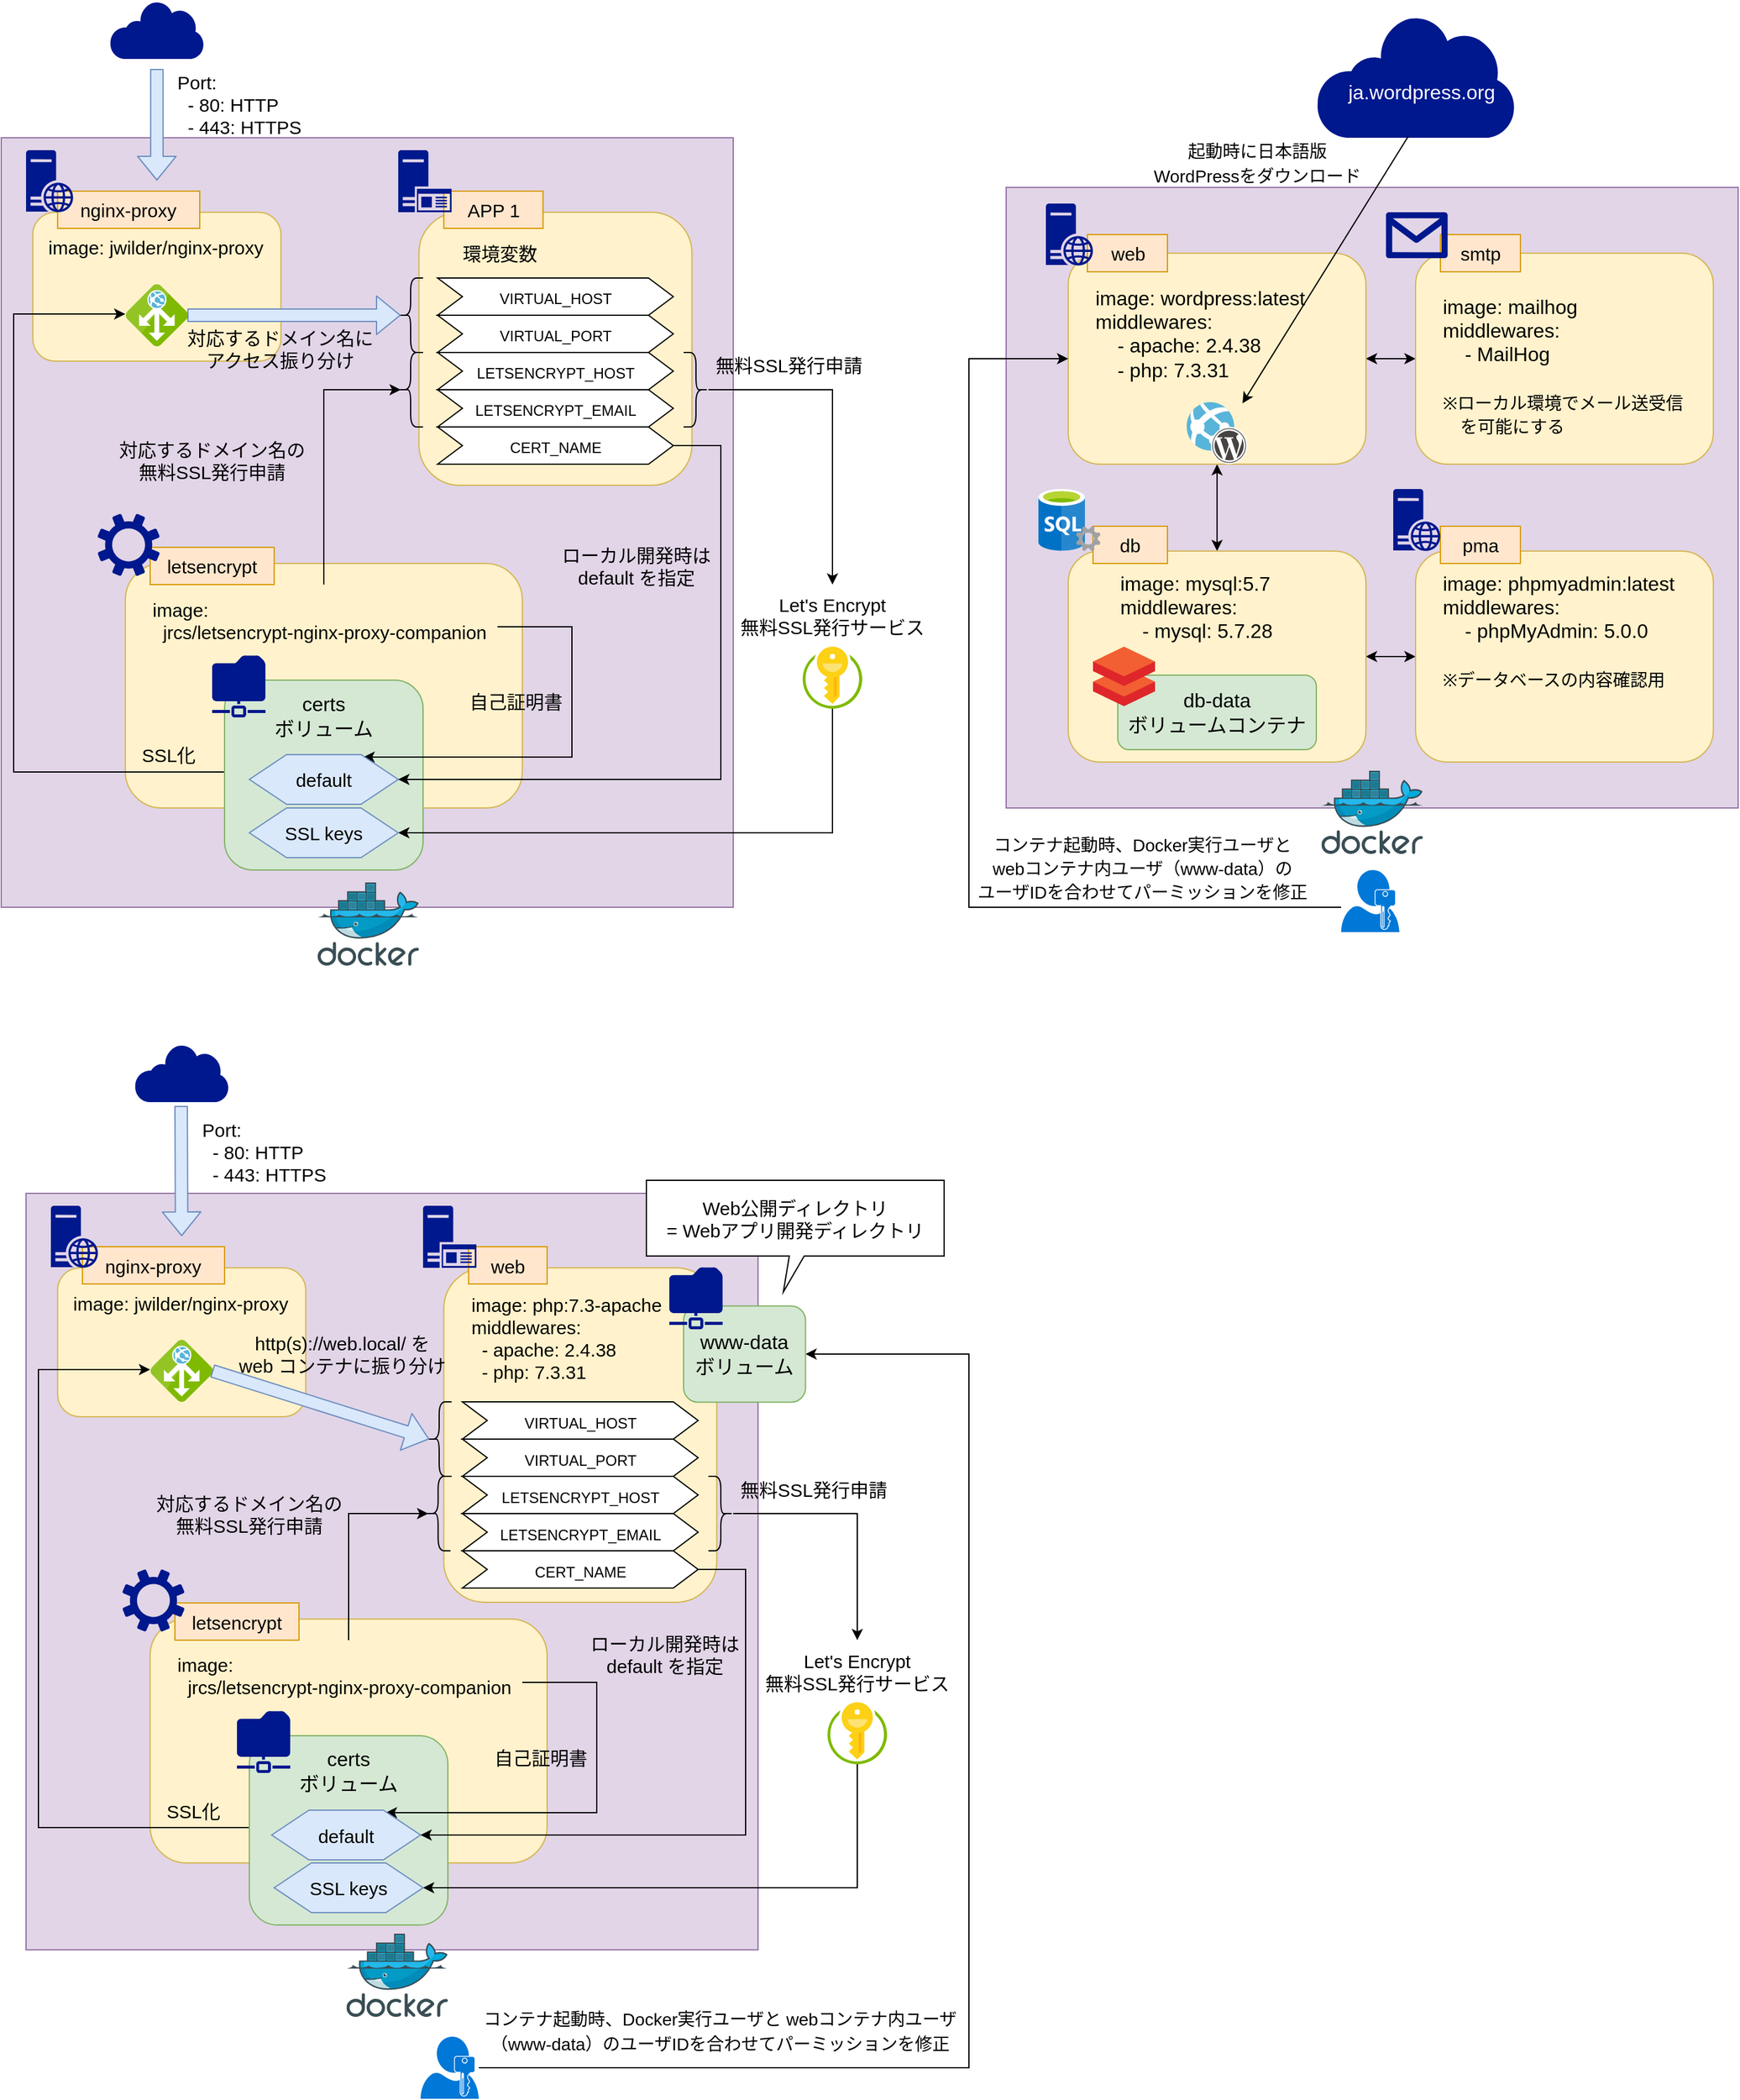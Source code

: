 <mxfile version="12.5.1" type="device"><diagram id="oYGP6UrtTsNAIgC16M4n" name="ページ1"><mxGraphModel dx="1408" dy="804" grid="1" gridSize="10" guides="1" tooltips="1" connect="1" arrows="1" fold="1" page="1" pageScale="1" pageWidth="1169" pageHeight="827" math="0" shadow="0"><root><mxCell id="0"/><mxCell id="1" parent="0"/><mxCell id="wK1j_AsNzxJEVWmwfFim-67" value="" style="rounded=0;whiteSpace=wrap;html=1;fontSize=15;align=center;fillColor=#e1d5e7;strokeColor=#9673a6;" parent="1" vertex="1"><mxGeometry x="830" y="180" width="590" height="500" as="geometry"/></mxCell><mxCell id="wK1j_AsNzxJEVWmwfFim-51" value="" style="aspect=fixed;pointerEvents=1;shadow=0;dashed=0;html=1;strokeColor=none;labelPosition=center;verticalLabelPosition=bottom;verticalAlign=top;align=center;fillColor=#00188D;shape=mxgraph.mscae.enterprise.internet;fontSize=15;" parent="1" vertex="1"><mxGeometry x="1080" y="40.7" width="160.16" height="99.3" as="geometry"/></mxCell><mxCell id="wK1j_AsNzxJEVWmwfFim-47" value="" style="rounded=0;whiteSpace=wrap;html=1;fontSize=15;align=center;fillColor=#e1d5e7;strokeColor=#9673a6;" parent="1" vertex="1"><mxGeometry x="20" y="140" width="590" height="620" as="geometry"/></mxCell><mxCell id="b4y2iu5C6TyIT8BFHeu6-1" style="edgeStyle=orthogonalEdgeStyle;rounded=0;orthogonalLoop=1;jettySize=auto;html=1;entryX=0.5;entryY=0;entryDx=0;entryDy=0;startArrow=classic;startFill=1;" parent="1" source="b4y2iu5C6TyIT8BFHeu6-3" target="b4y2iu5C6TyIT8BFHeu6-12" edge="1"><mxGeometry relative="1" as="geometry"/></mxCell><mxCell id="b4y2iu5C6TyIT8BFHeu6-2" style="edgeStyle=orthogonalEdgeStyle;rounded=0;orthogonalLoop=1;jettySize=auto;html=1;entryX=0;entryY=0.5;entryDx=0;entryDy=0;startArrow=classic;startFill=1;" parent="1" source="b4y2iu5C6TyIT8BFHeu6-3" target="b4y2iu5C6TyIT8BFHeu6-23" edge="1"><mxGeometry relative="1" as="geometry"/></mxCell><mxCell id="b4y2iu5C6TyIT8BFHeu6-3" value="" style="rounded=1;whiteSpace=wrap;html=1;fontSize=16;fillColor=#fff2cc;strokeColor=#d6b656;" parent="1" vertex="1"><mxGeometry x="880" y="233" width="240" height="170" as="geometry"/></mxCell><mxCell id="b4y2iu5C6TyIT8BFHeu6-4" value="image: wordpress:latest&lt;br&gt;middlewares:&lt;br&gt;&amp;nbsp; &amp;nbsp; - apache: 2.4.38&lt;br&gt;&amp;nbsp; &amp;nbsp; - php: 7.3.31&lt;br&gt;" style="text;html=1;strokeColor=none;fillColor=none;align=left;verticalAlign=top;whiteSpace=wrap;rounded=0;fontSize=16;" parent="1" vertex="1"><mxGeometry x="900" y="253" width="200" height="90" as="geometry"/></mxCell><mxCell id="b4y2iu5C6TyIT8BFHeu6-8" value="ja.wordpress.org" style="text;html=1;strokeColor=none;fillColor=none;align=center;verticalAlign=middle;whiteSpace=wrap;rounded=0;fontSize=16;fontColor=#FFFFFF;" parent="1" vertex="1"><mxGeometry x="1090" y="93" width="150" height="20" as="geometry"/></mxCell><mxCell id="b4y2iu5C6TyIT8BFHeu6-9" value="" style="endArrow=classic;html=1;fontSize=16;entryX=0.918;entryY=0.02;entryDx=0;entryDy=0;entryPerimeter=0;" parent="1" target="wK1j_AsNzxJEVWmwfFim-52" edge="1"><mxGeometry width="50" height="50" relative="1" as="geometry"><mxPoint x="1154" y="139" as="sourcePoint"/><mxPoint x="1040" y="343" as="targetPoint"/></mxGeometry></mxCell><mxCell id="b4y2iu5C6TyIT8BFHeu6-10" value="&lt;font style=&quot;font-size: 14px&quot;&gt;起動時に日本語版WordPressをダウンロード&lt;/font&gt;" style="text;html=1;strokeColor=none;fillColor=none;align=center;verticalAlign=middle;whiteSpace=wrap;rounded=0;fontSize=16;" parent="1" vertex="1"><mxGeometry x="945" y="140" width="175" height="40" as="geometry"/></mxCell><mxCell id="b4y2iu5C6TyIT8BFHeu6-11" style="edgeStyle=orthogonalEdgeStyle;rounded=0;orthogonalLoop=1;jettySize=auto;html=1;entryX=0;entryY=0.5;entryDx=0;entryDy=0;startArrow=classic;startFill=1;fontSize=16;" parent="1" source="b4y2iu5C6TyIT8BFHeu6-12" target="b4y2iu5C6TyIT8BFHeu6-16" edge="1"><mxGeometry relative="1" as="geometry"/></mxCell><mxCell id="b4y2iu5C6TyIT8BFHeu6-12" value="" style="rounded=1;whiteSpace=wrap;html=1;fontSize=16;fillColor=#fff2cc;strokeColor=#d6b656;" parent="1" vertex="1"><mxGeometry x="880" y="473" width="240" height="170" as="geometry"/></mxCell><mxCell id="b4y2iu5C6TyIT8BFHeu6-13" value="image: mysql:5.7&lt;br&gt;middlewares:&lt;br&gt;&amp;nbsp; &amp;nbsp; - mysql: 5.7.28" style="text;html=1;strokeColor=none;fillColor=none;align=left;verticalAlign=top;whiteSpace=wrap;rounded=0;fontSize=16;" parent="1" vertex="1"><mxGeometry x="920" y="483" width="160" height="90" as="geometry"/></mxCell><mxCell id="b4y2iu5C6TyIT8BFHeu6-14" value="db-data&lt;br&gt;ボリュームコンテナ" style="rounded=1;whiteSpace=wrap;html=1;fontSize=16;align=center;fillColor=#d5e8d4;strokeColor=#82b366;" parent="1" vertex="1"><mxGeometry x="920" y="573" width="160" height="60" as="geometry"/></mxCell><mxCell id="b4y2iu5C6TyIT8BFHeu6-16" value="" style="rounded=1;whiteSpace=wrap;html=1;fontSize=16;fillColor=#fff2cc;strokeColor=#d6b656;" parent="1" vertex="1"><mxGeometry x="1160" y="473" width="240" height="170" as="geometry"/></mxCell><mxCell id="b4y2iu5C6TyIT8BFHeu6-17" value="image: phpmyadmin:latest&lt;br&gt;middlewares:&lt;br&gt;&amp;nbsp; &amp;nbsp; - phpMyAdmin: 5.0.0&lt;br&gt;&lt;br&gt;&lt;font style=&quot;font-size: 14px&quot;&gt;※データベースの内容確認用&lt;/font&gt;" style="text;html=1;strokeColor=none;fillColor=none;align=left;verticalAlign=top;whiteSpace=wrap;rounded=0;fontSize=16;" parent="1" vertex="1"><mxGeometry x="1180" y="483" width="200" height="110" as="geometry"/></mxCell><mxCell id="b4y2iu5C6TyIT8BFHeu6-22" value="&lt;span style=&quot;font-size: 14px&quot;&gt;コンテナ起動時、Docker実行ユーザと&lt;br&gt;webコンテナ内ユーザ（www-data）の&lt;br&gt;ユーザIDを合わせてパーミッションを修正&lt;br&gt;&lt;/span&gt;" style="text;html=1;strokeColor=none;fillColor=none;align=center;verticalAlign=middle;whiteSpace=wrap;rounded=0;fontSize=16;" parent="1" vertex="1"><mxGeometry x="800" y="693" width="280" height="70" as="geometry"/></mxCell><mxCell id="b4y2iu5C6TyIT8BFHeu6-23" value="" style="rounded=1;whiteSpace=wrap;html=1;fontSize=16;fillColor=#fff2cc;strokeColor=#d6b656;" parent="1" vertex="1"><mxGeometry x="1160" y="233" width="240" height="170" as="geometry"/></mxCell><mxCell id="b4y2iu5C6TyIT8BFHeu6-24" value="image: mailhog&lt;br&gt;middlewares:&lt;br&gt;&amp;nbsp; &amp;nbsp; - MailHog&lt;br&gt;&lt;br&gt;&lt;font style=&quot;font-size: 14px&quot;&gt;※ローカル環境でメール送受信&lt;br&gt;　を可能にする&lt;/font&gt;" style="text;html=1;strokeColor=none;fillColor=none;align=left;verticalAlign=top;whiteSpace=wrap;rounded=0;fontSize=16;" parent="1" vertex="1"><mxGeometry x="1180" y="260" width="200" height="133" as="geometry"/></mxCell><mxCell id="wK1j_AsNzxJEVWmwfFim-2" value="" style="rounded=1;whiteSpace=wrap;html=1;fontSize=16;fillColor=#fff2cc;strokeColor=#d6b656;" parent="1" vertex="1"><mxGeometry x="119.99" y="483" width="320" height="197" as="geometry"/></mxCell><mxCell id="wK1j_AsNzxJEVWmwfFim-3" value="" style="rounded=1;whiteSpace=wrap;html=1;fontSize=16;fillColor=#fff2cc;strokeColor=#d6b656;" parent="1" vertex="1"><mxGeometry x="45.44" y="200" width="200" height="120" as="geometry"/></mxCell><mxCell id="wK1j_AsNzxJEVWmwfFim-4" value="" style="aspect=fixed;html=1;points=[];align=center;image;fontSize=12;image=img/lib/mscae/Docker.svg;" parent="1" vertex="1"><mxGeometry x="275" y="740" width="81.71" height="67" as="geometry"/></mxCell><mxCell id="wK1j_AsNzxJEVWmwfFim-18" style="edgeStyle=orthogonalEdgeStyle;rounded=0;orthogonalLoop=1;jettySize=auto;html=1;exitX=0;exitY=0.5;exitDx=0;exitDy=0;entryX=-0.009;entryY=0.48;entryDx=0;entryDy=0;entryPerimeter=0;fontSize=15;" parent="1" source="wK1j_AsNzxJEVWmwfFim-5" target="wK1j_AsNzxJEVWmwfFim-17" edge="1"><mxGeometry relative="1" as="geometry"><Array as="points"><mxPoint x="200" y="651"/><mxPoint x="30" y="651"/><mxPoint x="30" y="282"/></Array></mxGeometry></mxCell><mxCell id="wK1j_AsNzxJEVWmwfFim-5" value="" style="rounded=1;whiteSpace=wrap;html=1;fontSize=16;align=center;fillColor=#d5e8d4;strokeColor=#82b366;" parent="1" vertex="1"><mxGeometry x="200" y="577" width="160" height="153" as="geometry"/></mxCell><mxCell id="wK1j_AsNzxJEVWmwfFim-13" style="edgeStyle=orthogonalEdgeStyle;rounded=0;orthogonalLoop=1;jettySize=auto;html=1;fontSize=15;entryX=0.767;entryY=0.05;entryDx=0;entryDy=0;entryPerimeter=0;" parent="1" source="wK1j_AsNzxJEVWmwfFim-6" target="wK1j_AsNzxJEVWmwfFim-11" edge="1"><mxGeometry relative="1" as="geometry"><Array as="points"><mxPoint x="480" y="534"/><mxPoint x="480" y="639"/></Array></mxGeometry></mxCell><mxCell id="wK1j_AsNzxJEVWmwfFim-37" style="edgeStyle=orthogonalEdgeStyle;rounded=0;orthogonalLoop=1;jettySize=auto;html=1;entryX=0.1;entryY=0.5;entryDx=0;entryDy=0;entryPerimeter=0;fontSize=15;" parent="1" source="wK1j_AsNzxJEVWmwfFim-6" target="wK1j_AsNzxJEVWmwfFim-36" edge="1"><mxGeometry relative="1" as="geometry"><Array as="points"><mxPoint x="280" y="343"/></Array></mxGeometry></mxCell><mxCell id="wK1j_AsNzxJEVWmwfFim-6" value="image:&lt;br&gt;&amp;nbsp; jrcs/letsencrypt-nginx-proxy-companion" style="text;html=1;strokeColor=none;fillColor=none;align=left;verticalAlign=middle;whiteSpace=wrap;rounded=0;fontSize=15;" parent="1" vertex="1"><mxGeometry x="140" y="500" width="280" height="57" as="geometry"/></mxCell><mxCell id="wK1j_AsNzxJEVWmwfFim-7" value="" style="aspect=fixed;pointerEvents=1;shadow=0;dashed=0;html=1;strokeColor=none;labelPosition=center;verticalLabelPosition=bottom;verticalAlign=top;align=center;fillColor=#00188D;shape=mxgraph.mscae.enterprise.shared_folder;fontSize=15;" parent="1" vertex="1"><mxGeometry x="190" y="557" width="43" height="50" as="geometry"/></mxCell><mxCell id="wK1j_AsNzxJEVWmwfFim-8" value="letsencrypt" style="rounded=0;whiteSpace=wrap;html=1;fontSize=15;align=center;fillColor=#ffe6cc;strokeColor=#d79b00;" parent="1" vertex="1"><mxGeometry x="140" y="470" width="100" height="30" as="geometry"/></mxCell><mxCell id="wK1j_AsNzxJEVWmwfFim-45" style="edgeStyle=orthogonalEdgeStyle;rounded=0;orthogonalLoop=1;jettySize=auto;html=1;entryX=1;entryY=0.5;entryDx=0;entryDy=0;fontSize=15;" parent="1" source="wK1j_AsNzxJEVWmwfFim-9" target="wK1j_AsNzxJEVWmwfFim-12" edge="1"><mxGeometry relative="1" as="geometry"><Array as="points"><mxPoint x="690" y="700"/></Array></mxGeometry></mxCell><mxCell id="wK1j_AsNzxJEVWmwfFim-9" value="" style="aspect=fixed;html=1;points=[];align=center;image;fontSize=12;image=img/lib/mscae/Key_Vaults.svg;" parent="1" vertex="1"><mxGeometry x="666" y="550" width="48" height="50" as="geometry"/></mxCell><mxCell id="wK1j_AsNzxJEVWmwfFim-10" value="&lt;span style=&quot;font-size: 16px&quot;&gt;certs&lt;/span&gt;&lt;br style=&quot;font-size: 16px&quot;&gt;&lt;span style=&quot;font-size: 16px&quot;&gt;ボリューム&lt;/span&gt;" style="text;html=1;strokeColor=none;fillColor=none;align=center;verticalAlign=middle;whiteSpace=wrap;rounded=0;fontSize=15;" parent="1" vertex="1"><mxGeometry x="235" y="584" width="90" height="43" as="geometry"/></mxCell><mxCell id="wK1j_AsNzxJEVWmwfFim-11" value="default" style="shape=hexagon;perimeter=hexagonPerimeter2;whiteSpace=wrap;html=1;fontSize=15;align=center;fillColor=#dae8fc;strokeColor=#6c8ebf;" parent="1" vertex="1"><mxGeometry x="219.99" y="637" width="120" height="40" as="geometry"/></mxCell><mxCell id="wK1j_AsNzxJEVWmwfFim-12" value="SSL keys" style="shape=hexagon;perimeter=hexagonPerimeter2;whiteSpace=wrap;html=1;fontSize=15;align=center;fillColor=#dae8fc;strokeColor=#6c8ebf;" parent="1" vertex="1"><mxGeometry x="219.99" y="680" width="120" height="40" as="geometry"/></mxCell><mxCell id="wK1j_AsNzxJEVWmwfFim-14" value="自己証明書" style="text;html=1;strokeColor=none;fillColor=none;align=center;verticalAlign=middle;whiteSpace=wrap;rounded=0;fontSize=15;" parent="1" vertex="1"><mxGeometry x="390" y="584" width="90" height="20" as="geometry"/></mxCell><mxCell id="wK1j_AsNzxJEVWmwfFim-15" value="nginx-proxy" style="rounded=0;whiteSpace=wrap;html=1;fontSize=15;align=center;fillColor=#ffe6cc;strokeColor=#d79b00;" parent="1" vertex="1"><mxGeometry x="65.44" y="183" width="114.56" height="30" as="geometry"/></mxCell><mxCell id="wK1j_AsNzxJEVWmwfFim-16" value="image: jwilder/nginx-proxy" style="text;html=1;strokeColor=none;fillColor=none;align=left;verticalAlign=middle;whiteSpace=wrap;rounded=0;fontSize=15;" parent="1" vertex="1"><mxGeometry x="55.87" y="213" width="179.14" height="30" as="geometry"/></mxCell><mxCell id="wK1j_AsNzxJEVWmwfFim-17" value="" style="aspect=fixed;html=1;points=[];align=center;image;fontSize=12;image=img/lib/mscae/Application_Gateway.svg;" parent="1" vertex="1"><mxGeometry x="120.44" y="258" width="50" height="50" as="geometry"/></mxCell><mxCell id="wK1j_AsNzxJEVWmwfFim-19" value="SSL化" style="text;html=1;strokeColor=none;fillColor=none;align=center;verticalAlign=middle;whiteSpace=wrap;rounded=0;fontSize=15;" parent="1" vertex="1"><mxGeometry x="120.44" y="627" width="70.01" height="20" as="geometry"/></mxCell><mxCell id="wK1j_AsNzxJEVWmwfFim-20" value="" style="aspect=fixed;pointerEvents=1;shadow=0;dashed=0;html=1;strokeColor=none;labelPosition=center;verticalLabelPosition=bottom;verticalAlign=top;align=center;fillColor=#00188D;shape=mxgraph.mscae.enterprise.internet;fontSize=15;" parent="1" vertex="1"><mxGeometry x="107.54" y="29.5" width="75.81" height="47" as="geometry"/></mxCell><mxCell id="wK1j_AsNzxJEVWmwfFim-22" value="" style="shape=flexArrow;endArrow=classic;html=1;fontSize=15;fillColor=#dae8fc;strokeColor=#6c8ebf;" parent="1" edge="1"><mxGeometry width="50" height="50" relative="1" as="geometry"><mxPoint x="145.43" y="84.5" as="sourcePoint"/><mxPoint x="145.43" y="174.5" as="targetPoint"/></mxGeometry></mxCell><mxCell id="wK1j_AsNzxJEVWmwfFim-23" value="&lt;div&gt;&lt;span&gt;Port:&lt;/span&gt;&lt;/div&gt;&lt;div&gt;&lt;span&gt;&amp;nbsp; - 80: HTTP&lt;/span&gt;&lt;/div&gt;&lt;div&gt;&lt;span&gt;&amp;nbsp; - 443: HTTPS&lt;/span&gt;&lt;/div&gt;" style="text;html=1;strokeColor=none;fillColor=none;align=left;verticalAlign=middle;whiteSpace=wrap;rounded=0;fontSize=15;" parent="1" vertex="1"><mxGeometry x="160.44" y="83" width="120" height="60" as="geometry"/></mxCell><mxCell id="wK1j_AsNzxJEVWmwfFim-24" value="" style="rounded=1;whiteSpace=wrap;html=1;fontSize=16;fillColor=#fff2cc;strokeColor=#d6b656;" parent="1" vertex="1"><mxGeometry x="356.71" y="200" width="220.01" height="220" as="geometry"/></mxCell><mxCell id="wK1j_AsNzxJEVWmwfFim-25" value="APP 1" style="rounded=0;whiteSpace=wrap;html=1;fontSize=15;align=center;fillColor=#ffe6cc;strokeColor=#d79b00;" parent="1" vertex="1"><mxGeometry x="376.71" y="183" width="80" height="30" as="geometry"/></mxCell><mxCell id="wK1j_AsNzxJEVWmwfFim-27" value="&lt;font style=&quot;font-size: 12px&quot;&gt;VIRTUAL_HOST&lt;/font&gt;" style="shape=step;perimeter=stepPerimeter;whiteSpace=wrap;html=1;fixedSize=1;fontSize=15;align=center;" parent="1" vertex="1"><mxGeometry x="371.72" y="253" width="190" height="30" as="geometry"/></mxCell><mxCell id="wK1j_AsNzxJEVWmwfFim-28" value="&lt;font style=&quot;font-size: 12px&quot;&gt;VIRTUAL_PORT&lt;/font&gt;" style="shape=step;perimeter=stepPerimeter;whiteSpace=wrap;html=1;fixedSize=1;fontSize=15;align=center;" parent="1" vertex="1"><mxGeometry x="371.72" y="283" width="190" height="30" as="geometry"/></mxCell><mxCell id="wK1j_AsNzxJEVWmwfFim-29" value="&lt;font style=&quot;font-size: 12px&quot;&gt;LETSENCRYPT_HOST&lt;/font&gt;" style="shape=step;perimeter=stepPerimeter;whiteSpace=wrap;html=1;fixedSize=1;fontSize=15;align=center;" parent="1" vertex="1"><mxGeometry x="371.72" y="313" width="190" height="30" as="geometry"/></mxCell><mxCell id="wK1j_AsNzxJEVWmwfFim-30" value="&lt;font style=&quot;font-size: 12px&quot;&gt;LETSENCRYPT_EMAIL&lt;/font&gt;" style="shape=step;perimeter=stepPerimeter;whiteSpace=wrap;html=1;fixedSize=1;fontSize=15;align=center;" parent="1" vertex="1"><mxGeometry x="371.72" y="343" width="190" height="30" as="geometry"/></mxCell><mxCell id="wK1j_AsNzxJEVWmwfFim-43" style="edgeStyle=orthogonalEdgeStyle;rounded=0;orthogonalLoop=1;jettySize=auto;html=1;fontSize=15;entryX=1;entryY=0.5;entryDx=0;entryDy=0;" parent="1" source="wK1j_AsNzxJEVWmwfFim-31" target="wK1j_AsNzxJEVWmwfFim-11" edge="1"><mxGeometry relative="1" as="geometry"><mxPoint x="311" y="680" as="targetPoint"/><Array as="points"><mxPoint x="600" y="388"/><mxPoint x="600" y="657"/></Array></mxGeometry></mxCell><mxCell id="wK1j_AsNzxJEVWmwfFim-31" value="&lt;font style=&quot;font-size: 12px&quot;&gt;CERT_NAME&lt;/font&gt;" style="shape=step;perimeter=stepPerimeter;whiteSpace=wrap;html=1;fixedSize=1;fontSize=15;align=center;" parent="1" vertex="1"><mxGeometry x="371.72" y="373" width="190" height="30" as="geometry"/></mxCell><mxCell id="wK1j_AsNzxJEVWmwfFim-32" value="環境変数" style="text;html=1;strokeColor=none;fillColor=none;align=center;verticalAlign=middle;whiteSpace=wrap;rounded=0;fontSize=15;" parent="1" vertex="1"><mxGeometry x="376.71" y="223" width="90" height="20" as="geometry"/></mxCell><mxCell id="wK1j_AsNzxJEVWmwfFim-33" value="" style="shape=curlyBracket;whiteSpace=wrap;html=1;rounded=1;fontSize=15;align=left;" parent="1" vertex="1"><mxGeometry x="340" y="253" width="20" height="60" as="geometry"/></mxCell><mxCell id="wK1j_AsNzxJEVWmwfFim-35" value="対応するドメイン名にアクセス振り分け" style="text;html=1;strokeColor=none;fillColor=none;align=center;verticalAlign=middle;whiteSpace=wrap;rounded=0;fontSize=15;" parent="1" vertex="1"><mxGeometry x="165.44" y="290" width="160.01" height="40" as="geometry"/></mxCell><mxCell id="wK1j_AsNzxJEVWmwfFim-36" value="" style="shape=curlyBracket;whiteSpace=wrap;html=1;rounded=1;fontSize=15;align=left;" parent="1" vertex="1"><mxGeometry x="340" y="313" width="20" height="60" as="geometry"/></mxCell><mxCell id="wK1j_AsNzxJEVWmwfFim-39" value="対応するドメイン名の&lt;br&gt;無料SSL発行申請" style="text;html=1;strokeColor=none;fillColor=none;align=center;verticalAlign=middle;whiteSpace=wrap;rounded=0;fontSize=15;" parent="1" vertex="1"><mxGeometry x="110.0" y="380" width="160.01" height="40" as="geometry"/></mxCell><mxCell id="wK1j_AsNzxJEVWmwfFim-40" value="Let's Encrypt&lt;br&gt;無料SSL発行サービス" style="text;html=1;strokeColor=none;fillColor=none;align=center;verticalAlign=middle;whiteSpace=wrap;rounded=0;fontSize=15;" parent="1" vertex="1"><mxGeometry x="610" y="500" width="160" height="50" as="geometry"/></mxCell><mxCell id="wK1j_AsNzxJEVWmwfFim-42" style="edgeStyle=orthogonalEdgeStyle;rounded=0;orthogonalLoop=1;jettySize=auto;html=1;entryX=0.5;entryY=0;entryDx=0;entryDy=0;fontSize=15;" parent="1" source="wK1j_AsNzxJEVWmwfFim-41" target="wK1j_AsNzxJEVWmwfFim-40" edge="1"><mxGeometry relative="1" as="geometry"/></mxCell><mxCell id="wK1j_AsNzxJEVWmwfFim-41" value="" style="shape=curlyBracket;whiteSpace=wrap;html=1;rounded=1;fontSize=15;align=left;flipV=1;flipH=1;" parent="1" vertex="1"><mxGeometry x="570" y="313" width="20" height="60" as="geometry"/></mxCell><mxCell id="wK1j_AsNzxJEVWmwfFim-44" value="ローカル開発時は default を指定" style="text;html=1;strokeColor=none;fillColor=none;align=center;verticalAlign=middle;whiteSpace=wrap;rounded=0;fontSize=15;" parent="1" vertex="1"><mxGeometry x="466.71" y="443" width="130" height="83" as="geometry"/></mxCell><mxCell id="wK1j_AsNzxJEVWmwfFim-46" value="無料SSL発行申請" style="text;html=1;strokeColor=none;fillColor=none;align=center;verticalAlign=middle;whiteSpace=wrap;rounded=0;fontSize=15;" parent="1" vertex="1"><mxGeometry x="590" y="303" width="130" height="40" as="geometry"/></mxCell><mxCell id="wK1j_AsNzxJEVWmwfFim-49" value="" style="shape=flexArrow;endArrow=classic;html=1;fontSize=15;fillColor=#dae8fc;strokeColor=#6c8ebf;entryX=0.1;entryY=0.5;entryDx=0;entryDy=0;entryPerimeter=0;" parent="1" target="wK1j_AsNzxJEVWmwfFim-33" edge="1"><mxGeometry width="50" height="50" relative="1" as="geometry"><mxPoint x="170" y="283" as="sourcePoint"/><mxPoint x="211.0" y="373" as="targetPoint"/></mxGeometry></mxCell><mxCell id="wK1j_AsNzxJEVWmwfFim-50" value="" style="aspect=fixed;html=1;points=[];align=center;image;fontSize=12;image=img/lib/mscae/Databricks.svg;" parent="1" vertex="1"><mxGeometry x="900" y="550" width="50" height="48" as="geometry"/></mxCell><mxCell id="wK1j_AsNzxJEVWmwfFim-52" value="" style="aspect=fixed;html=1;points=[];align=center;image;fontSize=12;image=img/lib/mscae/WebAppWordPress.svg;" parent="1" vertex="1"><mxGeometry x="975.5" y="353" width="49" height="50" as="geometry"/></mxCell><mxCell id="wK1j_AsNzxJEVWmwfFim-54" value="web" style="rounded=0;whiteSpace=wrap;html=1;fontSize=15;align=center;fillColor=#ffe6cc;strokeColor=#d79b00;" parent="1" vertex="1"><mxGeometry x="895.5" y="218" width="64.5" height="30" as="geometry"/></mxCell><mxCell id="wK1j_AsNzxJEVWmwfFim-53" value="" style="aspect=fixed;pointerEvents=1;shadow=0;dashed=0;html=1;strokeColor=none;labelPosition=center;verticalLabelPosition=bottom;verticalAlign=top;align=center;fillColor=#00188D;shape=mxgraph.mscae.enterprise.web_server;fontSize=15;fontColor=#FFFFFF;" parent="1" vertex="1"><mxGeometry x="862" y="193" width="38" height="50" as="geometry"/></mxCell><mxCell id="wK1j_AsNzxJEVWmwfFim-56" value="" style="aspect=fixed;pointerEvents=1;shadow=0;dashed=0;html=1;strokeColor=none;labelPosition=center;verticalLabelPosition=bottom;verticalAlign=top;align=center;fillColor=#00188D;shape=mxgraph.mscae.enterprise.web_server;fontSize=15;fontColor=#FFFFFF;" parent="1" vertex="1"><mxGeometry x="40" y="150" width="38" height="50" as="geometry"/></mxCell><mxCell id="wK1j_AsNzxJEVWmwfFim-58" value="db" style="rounded=0;whiteSpace=wrap;html=1;fontSize=15;align=center;fillColor=#ffe6cc;strokeColor=#d79b00;" parent="1" vertex="1"><mxGeometry x="900" y="453" width="60" height="30" as="geometry"/></mxCell><mxCell id="wK1j_AsNzxJEVWmwfFim-59" value="pma" style="rounded=0;whiteSpace=wrap;html=1;fontSize=15;align=center;fillColor=#ffe6cc;strokeColor=#d79b00;" parent="1" vertex="1"><mxGeometry x="1180" y="453" width="64.5" height="30" as="geometry"/></mxCell><mxCell id="wK1j_AsNzxJEVWmwfFim-60" value="" style="aspect=fixed;pointerEvents=1;shadow=0;dashed=0;html=1;strokeColor=none;labelPosition=center;verticalLabelPosition=bottom;verticalAlign=top;align=center;fillColor=#00188D;shape=mxgraph.mscae.enterprise.web_server;fontSize=15;fontColor=#FFFFFF;" parent="1" vertex="1"><mxGeometry x="1142" y="423" width="38" height="50" as="geometry"/></mxCell><mxCell id="wK1j_AsNzxJEVWmwfFim-62" value="" style="aspect=fixed;pointerEvents=1;shadow=0;dashed=0;html=1;strokeColor=none;labelPosition=center;verticalLabelPosition=bottom;verticalAlign=top;align=center;fillColor=#00188D;shape=mxgraph.mscae.enterprise.settings;fontSize=15;fontColor=#FFFFFF;" parent="1" vertex="1"><mxGeometry x="97.72" y="443" width="50" height="50" as="geometry"/></mxCell><mxCell id="wK1j_AsNzxJEVWmwfFim-63" value="smtp" style="rounded=0;whiteSpace=wrap;html=1;fontSize=15;align=center;fillColor=#ffe6cc;strokeColor=#d79b00;" parent="1" vertex="1"><mxGeometry x="1180" y="218" width="64.5" height="30" as="geometry"/></mxCell><mxCell id="wK1j_AsNzxJEVWmwfFim-64" value="" style="aspect=fixed;pointerEvents=1;shadow=0;dashed=0;html=1;strokeColor=none;labelPosition=center;verticalLabelPosition=bottom;verticalAlign=top;align=center;fillColor=#00188D;shape=mxgraph.mscae.enterprise.application_server2;fontSize=15;fontColor=#FFFFFF;" parent="1" vertex="1"><mxGeometry x="339.99" y="150" width="43" height="50" as="geometry"/></mxCell><mxCell id="wK1j_AsNzxJEVWmwfFim-65" value="" style="aspect=fixed;html=1;points=[];align=center;image;fontSize=12;image=img/lib/mscae/SQL_Servers.svg;" parent="1" vertex="1"><mxGeometry x="856" y="423" width="50" height="50" as="geometry"/></mxCell><mxCell id="wK1j_AsNzxJEVWmwfFim-66" value="" style="aspect=fixed;pointerEvents=1;shadow=0;dashed=0;html=1;strokeColor=none;labelPosition=center;verticalLabelPosition=bottom;verticalAlign=top;align=center;fillColor=#00188D;shape=mxgraph.azure.message2;fontSize=15;fontColor=#FFFFFF;" parent="1" vertex="1"><mxGeometry x="1136" y="200" width="50" height="37" as="geometry"/></mxCell><mxCell id="wK1j_AsNzxJEVWmwfFim-68" value="" style="aspect=fixed;html=1;points=[];align=center;image;fontSize=12;image=img/lib/mscae/Docker.svg;" parent="1" vertex="1"><mxGeometry x="1084.14" y="650" width="81.71" height="67" as="geometry"/></mxCell><mxCell id="wK1j_AsNzxJEVWmwfFim-70" style="edgeStyle=orthogonalEdgeStyle;rounded=0;orthogonalLoop=1;jettySize=auto;html=1;entryX=0;entryY=0.5;entryDx=0;entryDy=0;fontSize=15;fontColor=#FFFFFF;" parent="1" source="wK1j_AsNzxJEVWmwfFim-69" target="b4y2iu5C6TyIT8BFHeu6-3" edge="1"><mxGeometry relative="1" as="geometry"><Array as="points"><mxPoint x="800" y="760"/><mxPoint x="800" y="318"/></Array></mxGeometry></mxCell><mxCell id="wK1j_AsNzxJEVWmwfFim-69" value="" style="aspect=fixed;pointerEvents=1;shadow=0;dashed=0;html=1;strokeColor=none;labelPosition=center;verticalLabelPosition=bottom;verticalAlign=top;align=center;shape=mxgraph.mscae.enterprise.user_permissions;fillColor=#0078D7;fontSize=15;fontColor=#FFFFFF;" parent="1" vertex="1"><mxGeometry x="1100" y="730" width="47" height="50" as="geometry"/></mxCell><mxCell id="gvx1_nJ1AQDl6GHn_QgL-1" value="" style="rounded=0;whiteSpace=wrap;html=1;fontSize=15;align=center;fillColor=#e1d5e7;strokeColor=#9673a6;" parent="1" vertex="1"><mxGeometry x="40" y="990.5" width="590" height="609.5" as="geometry"/></mxCell><mxCell id="gvx1_nJ1AQDl6GHn_QgL-2" value="" style="rounded=1;whiteSpace=wrap;html=1;fontSize=16;fillColor=#fff2cc;strokeColor=#d6b656;" parent="1" vertex="1"><mxGeometry x="139.99" y="1333.5" width="320" height="196.5" as="geometry"/></mxCell><mxCell id="gvx1_nJ1AQDl6GHn_QgL-3" value="" style="rounded=1;whiteSpace=wrap;html=1;fontSize=16;fillColor=#fff2cc;strokeColor=#d6b656;" parent="1" vertex="1"><mxGeometry x="65.44" y="1050.5" width="200" height="120" as="geometry"/></mxCell><mxCell id="gvx1_nJ1AQDl6GHn_QgL-4" value="" style="aspect=fixed;html=1;points=[];align=center;image;fontSize=12;image=img/lib/mscae/Docker.svg;" parent="1" vertex="1"><mxGeometry x="298.29" y="1587" width="81.71" height="67" as="geometry"/></mxCell><mxCell id="gvx1_nJ1AQDl6GHn_QgL-5" style="edgeStyle=orthogonalEdgeStyle;rounded=0;orthogonalLoop=1;jettySize=auto;html=1;exitX=0;exitY=0.5;exitDx=0;exitDy=0;entryX=-0.009;entryY=0.48;entryDx=0;entryDy=0;entryPerimeter=0;fontSize=15;" parent="1" source="gvx1_nJ1AQDl6GHn_QgL-6" target="gvx1_nJ1AQDl6GHn_QgL-20" edge="1"><mxGeometry relative="1" as="geometry"><Array as="points"><mxPoint x="220" y="1501.5"/><mxPoint x="50" y="1501.5"/><mxPoint x="50" y="1132.5"/></Array></mxGeometry></mxCell><mxCell id="gvx1_nJ1AQDl6GHn_QgL-6" value="" style="rounded=1;whiteSpace=wrap;html=1;fontSize=16;align=center;fillColor=#d5e8d4;strokeColor=#82b366;" parent="1" vertex="1"><mxGeometry x="220" y="1427.5" width="160" height="152.5" as="geometry"/></mxCell><mxCell id="gvx1_nJ1AQDl6GHn_QgL-7" style="edgeStyle=orthogonalEdgeStyle;rounded=0;orthogonalLoop=1;jettySize=auto;html=1;fontSize=15;entryX=0.767;entryY=0.05;entryDx=0;entryDy=0;entryPerimeter=0;" parent="1" source="gvx1_nJ1AQDl6GHn_QgL-9" target="gvx1_nJ1AQDl6GHn_QgL-15" edge="1"><mxGeometry relative="1" as="geometry"><Array as="points"><mxPoint x="500" y="1384.5"/><mxPoint x="500" y="1489.5"/></Array></mxGeometry></mxCell><mxCell id="gvx1_nJ1AQDl6GHn_QgL-8" style="edgeStyle=orthogonalEdgeStyle;rounded=0;orthogonalLoop=1;jettySize=auto;html=1;entryX=0.1;entryY=0.5;entryDx=0;entryDy=0;entryPerimeter=0;fontSize=15;" parent="1" source="gvx1_nJ1AQDl6GHn_QgL-9" target="gvx1_nJ1AQDl6GHn_QgL-36" edge="1"><mxGeometry relative="1" as="geometry"><Array as="points"><mxPoint x="300" y="1249"/></Array></mxGeometry></mxCell><mxCell id="gvx1_nJ1AQDl6GHn_QgL-9" value="image:&lt;br&gt;&amp;nbsp; jrcs/letsencrypt-nginx-proxy-companion" style="text;html=1;strokeColor=none;fillColor=none;align=left;verticalAlign=middle;whiteSpace=wrap;rounded=0;fontSize=15;" parent="1" vertex="1"><mxGeometry x="160" y="1350.5" width="280" height="57" as="geometry"/></mxCell><mxCell id="gvx1_nJ1AQDl6GHn_QgL-10" value="" style="aspect=fixed;pointerEvents=1;shadow=0;dashed=0;html=1;strokeColor=none;labelPosition=center;verticalLabelPosition=bottom;verticalAlign=top;align=center;fillColor=#00188D;shape=mxgraph.mscae.enterprise.shared_folder;fontSize=15;" parent="1" vertex="1"><mxGeometry x="210" y="1407.5" width="43" height="50" as="geometry"/></mxCell><mxCell id="gvx1_nJ1AQDl6GHn_QgL-11" value="letsencrypt" style="rounded=0;whiteSpace=wrap;html=1;fontSize=15;align=center;fillColor=#ffe6cc;strokeColor=#d79b00;" parent="1" vertex="1"><mxGeometry x="160" y="1320.5" width="100" height="30" as="geometry"/></mxCell><mxCell id="gvx1_nJ1AQDl6GHn_QgL-12" style="edgeStyle=orthogonalEdgeStyle;rounded=0;orthogonalLoop=1;jettySize=auto;html=1;entryX=1;entryY=0.5;entryDx=0;entryDy=0;fontSize=15;" parent="1" source="gvx1_nJ1AQDl6GHn_QgL-13" target="gvx1_nJ1AQDl6GHn_QgL-16" edge="1"><mxGeometry relative="1" as="geometry"><Array as="points"><mxPoint x="710" y="1550"/></Array></mxGeometry></mxCell><mxCell id="gvx1_nJ1AQDl6GHn_QgL-13" value="" style="aspect=fixed;html=1;points=[];align=center;image;fontSize=12;image=img/lib/mscae/Key_Vaults.svg;" parent="1" vertex="1"><mxGeometry x="686" y="1400.5" width="48" height="50" as="geometry"/></mxCell><mxCell id="gvx1_nJ1AQDl6GHn_QgL-14" value="&lt;span style=&quot;font-size: 16px&quot;&gt;certs&lt;/span&gt;&lt;br style=&quot;font-size: 16px&quot;&gt;&lt;span style=&quot;font-size: 16px&quot;&gt;ボリューム&lt;/span&gt;" style="text;html=1;strokeColor=none;fillColor=none;align=center;verticalAlign=middle;whiteSpace=wrap;rounded=0;fontSize=15;" parent="1" vertex="1"><mxGeometry x="255" y="1434.5" width="90" height="43" as="geometry"/></mxCell><mxCell id="gvx1_nJ1AQDl6GHn_QgL-15" value="default" style="shape=hexagon;perimeter=hexagonPerimeter2;whiteSpace=wrap;html=1;fontSize=15;align=center;fillColor=#dae8fc;strokeColor=#6c8ebf;" parent="1" vertex="1"><mxGeometry x="237.99" y="1487.5" width="120" height="40" as="geometry"/></mxCell><mxCell id="gvx1_nJ1AQDl6GHn_QgL-16" value="SSL keys" style="shape=hexagon;perimeter=hexagonPerimeter2;whiteSpace=wrap;html=1;fontSize=15;align=center;fillColor=#dae8fc;strokeColor=#6c8ebf;" parent="1" vertex="1"><mxGeometry x="240" y="1530" width="120" height="40" as="geometry"/></mxCell><mxCell id="gvx1_nJ1AQDl6GHn_QgL-17" value="自己証明書" style="text;html=1;strokeColor=none;fillColor=none;align=center;verticalAlign=middle;whiteSpace=wrap;rounded=0;fontSize=15;" parent="1" vertex="1"><mxGeometry x="410" y="1434.5" width="90" height="20" as="geometry"/></mxCell><mxCell id="gvx1_nJ1AQDl6GHn_QgL-18" value="nginx-proxy" style="rounded=0;whiteSpace=wrap;html=1;fontSize=15;align=center;fillColor=#ffe6cc;strokeColor=#d79b00;" parent="1" vertex="1"><mxGeometry x="85.44" y="1033.5" width="114.56" height="30" as="geometry"/></mxCell><mxCell id="gvx1_nJ1AQDl6GHn_QgL-19" value="image: jwilder/nginx-proxy" style="text;html=1;strokeColor=none;fillColor=none;align=left;verticalAlign=middle;whiteSpace=wrap;rounded=0;fontSize=15;" parent="1" vertex="1"><mxGeometry x="75.87" y="1063.5" width="179.14" height="30" as="geometry"/></mxCell><mxCell id="gvx1_nJ1AQDl6GHn_QgL-20" value="" style="aspect=fixed;html=1;points=[];align=center;image;fontSize=12;image=img/lib/mscae/Application_Gateway.svg;" parent="1" vertex="1"><mxGeometry x="140.44" y="1108.5" width="50" height="50" as="geometry"/></mxCell><mxCell id="gvx1_nJ1AQDl6GHn_QgL-21" value="SSL化" style="text;html=1;strokeColor=none;fillColor=none;align=center;verticalAlign=middle;whiteSpace=wrap;rounded=0;fontSize=15;" parent="1" vertex="1"><mxGeometry x="140.44" y="1477.5" width="70.01" height="20" as="geometry"/></mxCell><mxCell id="gvx1_nJ1AQDl6GHn_QgL-22" value="" style="aspect=fixed;pointerEvents=1;shadow=0;dashed=0;html=1;strokeColor=none;labelPosition=center;verticalLabelPosition=bottom;verticalAlign=top;align=center;fillColor=#00188D;shape=mxgraph.mscae.enterprise.internet;fontSize=15;" parent="1" vertex="1"><mxGeometry x="127.54" y="870" width="75.81" height="47" as="geometry"/></mxCell><mxCell id="gvx1_nJ1AQDl6GHn_QgL-23" value="" style="shape=flexArrow;endArrow=classic;html=1;fontSize=15;fillColor=#dae8fc;strokeColor=#6c8ebf;" parent="1" edge="1"><mxGeometry width="50" height="50" relative="1" as="geometry"><mxPoint x="165" y="920" as="sourcePoint"/><mxPoint x="165.43" y="1025" as="targetPoint"/></mxGeometry></mxCell><mxCell id="gvx1_nJ1AQDl6GHn_QgL-24" value="&lt;div&gt;&lt;span&gt;Port:&lt;/span&gt;&lt;/div&gt;&lt;div&gt;&lt;span&gt;&amp;nbsp; - 80: HTTP&lt;/span&gt;&lt;/div&gt;&lt;div&gt;&lt;span&gt;&amp;nbsp; - 443: HTTPS&lt;/span&gt;&lt;/div&gt;" style="text;html=1;strokeColor=none;fillColor=none;align=left;verticalAlign=middle;whiteSpace=wrap;rounded=0;fontSize=15;" parent="1" vertex="1"><mxGeometry x="180" y="927" width="120" height="60" as="geometry"/></mxCell><mxCell id="gvx1_nJ1AQDl6GHn_QgL-25" value="" style="rounded=1;whiteSpace=wrap;html=1;fontSize=16;fillColor=#fff2cc;strokeColor=#d6b656;" parent="1" vertex="1"><mxGeometry x="376.71" y="1050.5" width="220.01" height="269.5" as="geometry"/></mxCell><mxCell id="gvx1_nJ1AQDl6GHn_QgL-26" value="web" style="rounded=0;whiteSpace=wrap;html=1;fontSize=15;align=center;fillColor=#ffe6cc;strokeColor=#d79b00;" parent="1" vertex="1"><mxGeometry x="396.71" y="1033.5" width="63.29" height="30" as="geometry"/></mxCell><mxCell id="gvx1_nJ1AQDl6GHn_QgL-27" value="&lt;font style=&quot;font-size: 12px&quot;&gt;VIRTUAL_HOST&lt;/font&gt;" style="shape=step;perimeter=stepPerimeter;whiteSpace=wrap;html=1;fixedSize=1;fontSize=15;align=center;" parent="1" vertex="1"><mxGeometry x="391.72" y="1158.5" width="190" height="30" as="geometry"/></mxCell><mxCell id="gvx1_nJ1AQDl6GHn_QgL-28" value="&lt;font style=&quot;font-size: 12px&quot;&gt;VIRTUAL_PORT&lt;/font&gt;" style="shape=step;perimeter=stepPerimeter;whiteSpace=wrap;html=1;fixedSize=1;fontSize=15;align=center;" parent="1" vertex="1"><mxGeometry x="391.72" y="1188.5" width="190" height="30" as="geometry"/></mxCell><mxCell id="gvx1_nJ1AQDl6GHn_QgL-29" value="&lt;font style=&quot;font-size: 12px&quot;&gt;LETSENCRYPT_HOST&lt;/font&gt;" style="shape=step;perimeter=stepPerimeter;whiteSpace=wrap;html=1;fixedSize=1;fontSize=15;align=center;" parent="1" vertex="1"><mxGeometry x="391.72" y="1218.5" width="190" height="30" as="geometry"/></mxCell><mxCell id="gvx1_nJ1AQDl6GHn_QgL-30" value="&lt;font style=&quot;font-size: 12px&quot;&gt;LETSENCRYPT_EMAIL&lt;/font&gt;" style="shape=step;perimeter=stepPerimeter;whiteSpace=wrap;html=1;fixedSize=1;fontSize=15;align=center;" parent="1" vertex="1"><mxGeometry x="391.72" y="1248.5" width="190" height="30" as="geometry"/></mxCell><mxCell id="gvx1_nJ1AQDl6GHn_QgL-31" style="edgeStyle=orthogonalEdgeStyle;rounded=0;orthogonalLoop=1;jettySize=auto;html=1;fontSize=15;entryX=1;entryY=0.5;entryDx=0;entryDy=0;" parent="1" source="gvx1_nJ1AQDl6GHn_QgL-32" target="gvx1_nJ1AQDl6GHn_QgL-15" edge="1"><mxGeometry relative="1" as="geometry"><mxPoint x="331" y="1530.5" as="targetPoint"/><Array as="points"><mxPoint x="620" y="1294"/><mxPoint x="620" y="1508"/></Array></mxGeometry></mxCell><mxCell id="gvx1_nJ1AQDl6GHn_QgL-32" value="&lt;font style=&quot;font-size: 12px&quot;&gt;CERT_NAME&lt;/font&gt;" style="shape=step;perimeter=stepPerimeter;whiteSpace=wrap;html=1;fixedSize=1;fontSize=15;align=center;" parent="1" vertex="1"><mxGeometry x="391.72" y="1278.5" width="190" height="30" as="geometry"/></mxCell><mxCell id="gvx1_nJ1AQDl6GHn_QgL-34" value="" style="shape=curlyBracket;whiteSpace=wrap;html=1;rounded=1;fontSize=15;align=left;" parent="1" vertex="1"><mxGeometry x="362.99" y="1158.5" width="20" height="60" as="geometry"/></mxCell><mxCell id="gvx1_nJ1AQDl6GHn_QgL-36" value="" style="shape=curlyBracket;whiteSpace=wrap;html=1;rounded=1;fontSize=15;align=left;" parent="1" vertex="1"><mxGeometry x="362.15" y="1218.5" width="20" height="60" as="geometry"/></mxCell><mxCell id="gvx1_nJ1AQDl6GHn_QgL-37" value="対応するドメイン名の&lt;br&gt;無料SSL発行申請" style="text;html=1;strokeColor=none;fillColor=none;align=center;verticalAlign=middle;whiteSpace=wrap;rounded=0;fontSize=15;" parent="1" vertex="1"><mxGeometry x="139.99" y="1228.5" width="160.01" height="40" as="geometry"/></mxCell><mxCell id="gvx1_nJ1AQDl6GHn_QgL-38" value="Let's Encrypt&lt;br&gt;無料SSL発行サービス" style="text;html=1;strokeColor=none;fillColor=none;align=center;verticalAlign=middle;whiteSpace=wrap;rounded=0;fontSize=15;" parent="1" vertex="1"><mxGeometry x="630" y="1350.5" width="160" height="50" as="geometry"/></mxCell><mxCell id="gvx1_nJ1AQDl6GHn_QgL-39" style="edgeStyle=orthogonalEdgeStyle;rounded=0;orthogonalLoop=1;jettySize=auto;html=1;entryX=0.5;entryY=0;entryDx=0;entryDy=0;fontSize=15;" parent="1" source="gvx1_nJ1AQDl6GHn_QgL-40" target="gvx1_nJ1AQDl6GHn_QgL-38" edge="1"><mxGeometry relative="1" as="geometry"/></mxCell><mxCell id="gvx1_nJ1AQDl6GHn_QgL-40" value="" style="shape=curlyBracket;whiteSpace=wrap;html=1;rounded=1;fontSize=15;align=left;flipV=1;flipH=1;" parent="1" vertex="1"><mxGeometry x="590" y="1218.5" width="20" height="60" as="geometry"/></mxCell><mxCell id="gvx1_nJ1AQDl6GHn_QgL-41" value="ローカル開発時は default を指定" style="text;html=1;strokeColor=none;fillColor=none;align=center;verticalAlign=middle;whiteSpace=wrap;rounded=0;fontSize=15;" parent="1" vertex="1"><mxGeometry x="490" y="1320.5" width="130" height="83" as="geometry"/></mxCell><mxCell id="gvx1_nJ1AQDl6GHn_QgL-42" value="無料SSL発行申請" style="text;html=1;strokeColor=none;fillColor=none;align=center;verticalAlign=middle;whiteSpace=wrap;rounded=0;fontSize=15;" parent="1" vertex="1"><mxGeometry x="610" y="1208.5" width="130" height="40" as="geometry"/></mxCell><mxCell id="gvx1_nJ1AQDl6GHn_QgL-43" value="" style="shape=flexArrow;endArrow=classic;html=1;fontSize=15;fillColor=#dae8fc;strokeColor=#6c8ebf;entryX=0.1;entryY=0.5;entryDx=0;entryDy=0;entryPerimeter=0;" parent="1" target="gvx1_nJ1AQDl6GHn_QgL-34" edge="1"><mxGeometry width="50" height="50" relative="1" as="geometry"><mxPoint x="190" y="1133.5" as="sourcePoint"/><mxPoint x="231.0" y="1223.5" as="targetPoint"/></mxGeometry></mxCell><mxCell id="gvx1_nJ1AQDl6GHn_QgL-44" value="" style="aspect=fixed;pointerEvents=1;shadow=0;dashed=0;html=1;strokeColor=none;labelPosition=center;verticalLabelPosition=bottom;verticalAlign=top;align=center;fillColor=#00188D;shape=mxgraph.mscae.enterprise.web_server;fontSize=15;fontColor=#FFFFFF;" parent="1" vertex="1"><mxGeometry x="60" y="1000.5" width="38" height="50" as="geometry"/></mxCell><mxCell id="gvx1_nJ1AQDl6GHn_QgL-45" value="" style="aspect=fixed;pointerEvents=1;shadow=0;dashed=0;html=1;strokeColor=none;labelPosition=center;verticalLabelPosition=bottom;verticalAlign=top;align=center;fillColor=#00188D;shape=mxgraph.mscae.enterprise.settings;fontSize=15;fontColor=#FFFFFF;" parent="1" vertex="1"><mxGeometry x="117.72" y="1293.5" width="50" height="50" as="geometry"/></mxCell><mxCell id="gvx1_nJ1AQDl6GHn_QgL-46" value="" style="aspect=fixed;pointerEvents=1;shadow=0;dashed=0;html=1;strokeColor=none;labelPosition=center;verticalLabelPosition=bottom;verticalAlign=top;align=center;fillColor=#00188D;shape=mxgraph.mscae.enterprise.application_server2;fontSize=15;fontColor=#FFFFFF;" parent="1" vertex="1"><mxGeometry x="359.99" y="1000.5" width="43" height="50" as="geometry"/></mxCell><mxCell id="gvx1_nJ1AQDl6GHn_QgL-47" value="image: php:7.3-apache&lt;br&gt;middlewares:&lt;br&gt;&amp;nbsp; - apache: 2.4.38&lt;br&gt;&amp;nbsp; - php: 7.3.31" style="text;html=1;strokeColor=none;fillColor=none;align=left;verticalAlign=middle;whiteSpace=wrap;rounded=0;fontSize=15;" parent="1" vertex="1"><mxGeometry x="396.71" y="1063.5" width="179.14" height="86.5" as="geometry"/></mxCell><mxCell id="gvx1_nJ1AQDl6GHn_QgL-35" value="http(s)://web.local/ を&lt;br&gt;web コンテナに振り分け" style="text;html=1;strokeColor=none;fillColor=none;align=center;verticalAlign=middle;whiteSpace=wrap;rounded=0;fontSize=15;" parent="1" vertex="1"><mxGeometry x="199.99" y="1100" width="190.01" height="40" as="geometry"/></mxCell><mxCell id="x3pFbklZ0av2xxCAFARM-4" style="edgeStyle=orthogonalEdgeStyle;rounded=0;orthogonalLoop=1;jettySize=auto;html=1;entryX=1;entryY=0.5;entryDx=0;entryDy=0;" edge="1" parent="1" source="gvx1_nJ1AQDl6GHn_QgL-48" target="x3pFbklZ0av2xxCAFARM-1"><mxGeometry relative="1" as="geometry"><Array as="points"><mxPoint x="800" y="1695"/><mxPoint x="800" y="1120"/></Array></mxGeometry></mxCell><mxCell id="gvx1_nJ1AQDl6GHn_QgL-48" value="" style="aspect=fixed;pointerEvents=1;shadow=0;dashed=0;html=1;strokeColor=none;labelPosition=center;verticalLabelPosition=bottom;verticalAlign=top;align=center;shape=mxgraph.mscae.enterprise.user_permissions;fillColor=#0078D7;fontSize=15;fontColor=#FFFFFF;" parent="1" vertex="1"><mxGeometry x="357.99" y="1670" width="47" height="50" as="geometry"/></mxCell><mxCell id="gvx1_nJ1AQDl6GHn_QgL-50" value="&lt;span style=&quot;font-size: 14px&quot;&gt;コンテナ起動時、Docker実行ユーザと webコンテナ内ユーザ&lt;br&gt;（www-data）のユーザIDを合わせてパーミッションを修正&lt;br&gt;&lt;/span&gt;" style="text;html=1;strokeColor=none;fillColor=none;align=center;verticalAlign=middle;whiteSpace=wrap;rounded=0;fontSize=16;" parent="1" vertex="1"><mxGeometry x="403.36" y="1640" width="393.29" height="50" as="geometry"/></mxCell><mxCell id="x3pFbklZ0av2xxCAFARM-1" value="www-data&lt;br&gt;ボリューム" style="rounded=1;whiteSpace=wrap;html=1;fontSize=16;align=center;fillColor=#d5e8d4;strokeColor=#82b366;" vertex="1" parent="1"><mxGeometry x="570" y="1081.25" width="98.28" height="77.5" as="geometry"/></mxCell><mxCell id="x3pFbklZ0av2xxCAFARM-2" value="" style="aspect=fixed;pointerEvents=1;shadow=0;dashed=0;html=1;strokeColor=none;labelPosition=center;verticalLabelPosition=bottom;verticalAlign=top;align=center;fillColor=#00188D;shape=mxgraph.mscae.enterprise.shared_folder;fontSize=15;" vertex="1" parent="1"><mxGeometry x="558.5" y="1050" width="43" height="50" as="geometry"/></mxCell><mxCell id="x3pFbklZ0av2xxCAFARM-3" value="&lt;font style=&quot;font-size: 15px&quot;&gt;Web公開ディレクトリ&lt;br&gt;= Webアプリ開発ディレクトリ&lt;br&gt;&lt;/font&gt;" style="shape=callout;whiteSpace=wrap;html=1;perimeter=calloutPerimeter;position2=0.46;base=12;size=29;position=0.48;" vertex="1" parent="1"><mxGeometry x="540" y="980" width="240" height="90" as="geometry"/></mxCell></root></mxGraphModel></diagram></mxfile>